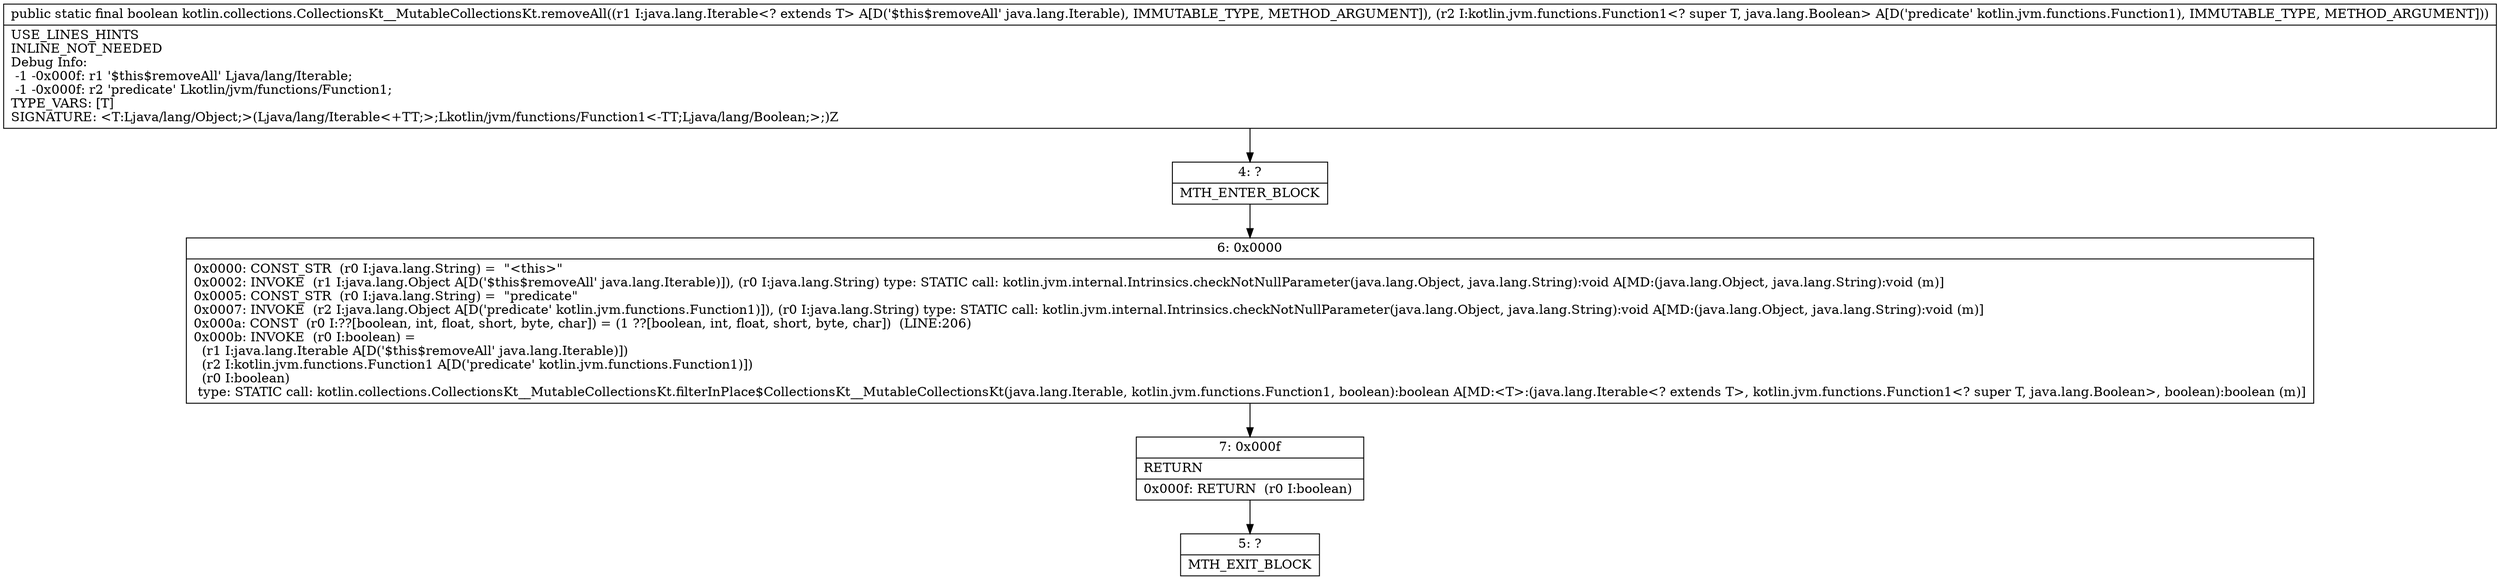 digraph "CFG forkotlin.collections.CollectionsKt__MutableCollectionsKt.removeAll(Ljava\/lang\/Iterable;Lkotlin\/jvm\/functions\/Function1;)Z" {
Node_4 [shape=record,label="{4\:\ ?|MTH_ENTER_BLOCK\l}"];
Node_6 [shape=record,label="{6\:\ 0x0000|0x0000: CONST_STR  (r0 I:java.lang.String) =  \"\<this\>\" \l0x0002: INVOKE  (r1 I:java.lang.Object A[D('$this$removeAll' java.lang.Iterable)]), (r0 I:java.lang.String) type: STATIC call: kotlin.jvm.internal.Intrinsics.checkNotNullParameter(java.lang.Object, java.lang.String):void A[MD:(java.lang.Object, java.lang.String):void (m)]\l0x0005: CONST_STR  (r0 I:java.lang.String) =  \"predicate\" \l0x0007: INVOKE  (r2 I:java.lang.Object A[D('predicate' kotlin.jvm.functions.Function1)]), (r0 I:java.lang.String) type: STATIC call: kotlin.jvm.internal.Intrinsics.checkNotNullParameter(java.lang.Object, java.lang.String):void A[MD:(java.lang.Object, java.lang.String):void (m)]\l0x000a: CONST  (r0 I:??[boolean, int, float, short, byte, char]) = (1 ??[boolean, int, float, short, byte, char])  (LINE:206)\l0x000b: INVOKE  (r0 I:boolean) = \l  (r1 I:java.lang.Iterable A[D('$this$removeAll' java.lang.Iterable)])\l  (r2 I:kotlin.jvm.functions.Function1 A[D('predicate' kotlin.jvm.functions.Function1)])\l  (r0 I:boolean)\l type: STATIC call: kotlin.collections.CollectionsKt__MutableCollectionsKt.filterInPlace$CollectionsKt__MutableCollectionsKt(java.lang.Iterable, kotlin.jvm.functions.Function1, boolean):boolean A[MD:\<T\>:(java.lang.Iterable\<? extends T\>, kotlin.jvm.functions.Function1\<? super T, java.lang.Boolean\>, boolean):boolean (m)]\l}"];
Node_7 [shape=record,label="{7\:\ 0x000f|RETURN\l|0x000f: RETURN  (r0 I:boolean) \l}"];
Node_5 [shape=record,label="{5\:\ ?|MTH_EXIT_BLOCK\l}"];
MethodNode[shape=record,label="{public static final boolean kotlin.collections.CollectionsKt__MutableCollectionsKt.removeAll((r1 I:java.lang.Iterable\<? extends T\> A[D('$this$removeAll' java.lang.Iterable), IMMUTABLE_TYPE, METHOD_ARGUMENT]), (r2 I:kotlin.jvm.functions.Function1\<? super T, java.lang.Boolean\> A[D('predicate' kotlin.jvm.functions.Function1), IMMUTABLE_TYPE, METHOD_ARGUMENT]))  | USE_LINES_HINTS\lINLINE_NOT_NEEDED\lDebug Info:\l  \-1 \-0x000f: r1 '$this$removeAll' Ljava\/lang\/Iterable;\l  \-1 \-0x000f: r2 'predicate' Lkotlin\/jvm\/functions\/Function1;\lTYPE_VARS: [T]\lSIGNATURE: \<T:Ljava\/lang\/Object;\>(Ljava\/lang\/Iterable\<+TT;\>;Lkotlin\/jvm\/functions\/Function1\<\-TT;Ljava\/lang\/Boolean;\>;)Z\l}"];
MethodNode -> Node_4;Node_4 -> Node_6;
Node_6 -> Node_7;
Node_7 -> Node_5;
}

